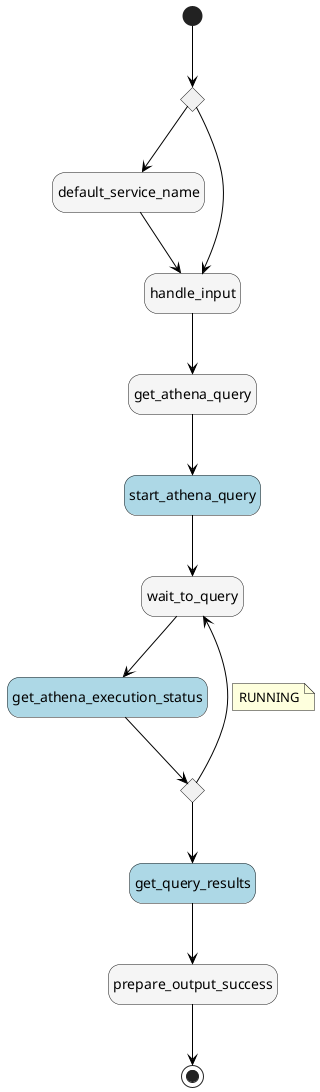 @startuml
hide empty description
skinparam ArrowColor #black
skinparam state {

    BackgroundColor<<Choice>> #whitesmoke
    FontColor<<Choice>> automatic

    BackgroundColor<<aslPass>> #whitesmoke
    FontColor<<aslPass>> automatic

    BackgroundColor<<aslTask>> #lightblue
    FontColor<<aslTask>> automatic

    BackgroundColor<<aslWait>> #whitesmoke
    FontColor<<aslWait>> automatic
    BackgroundColor<<Compensate>> #orange
}
state "confirm_service_name" as state1<<Choice>>
state "default_service_name" as state2<<aslPass>>
state "handle_input" as state3<<aslPass>>
state "get_athena_query" as state4<<aslPass>>
state "start_athena_query" as state5<<aslTask>>
state "wait_to_query" as state6<<aslWait>>
state "get_athena_execution_status" as state7<<aslTask>>
state "is_query_finished" as state8<<Choice>>
state "get_query_results" as state9<<aslTask>>
state "prepare_output_success" as state10<<aslPass>>
[*] --> state1
state1 --> state3
state1 --> state2
state2 --> state3
state3 --> state4
state4 --> state5
state5 --> state6
state6 --> state7
state7 --> state8
state8 --> state6
note on link
RUNNING
end note
state8 --> state9
state9 --> state10
state10 --> [*]
@enduml
